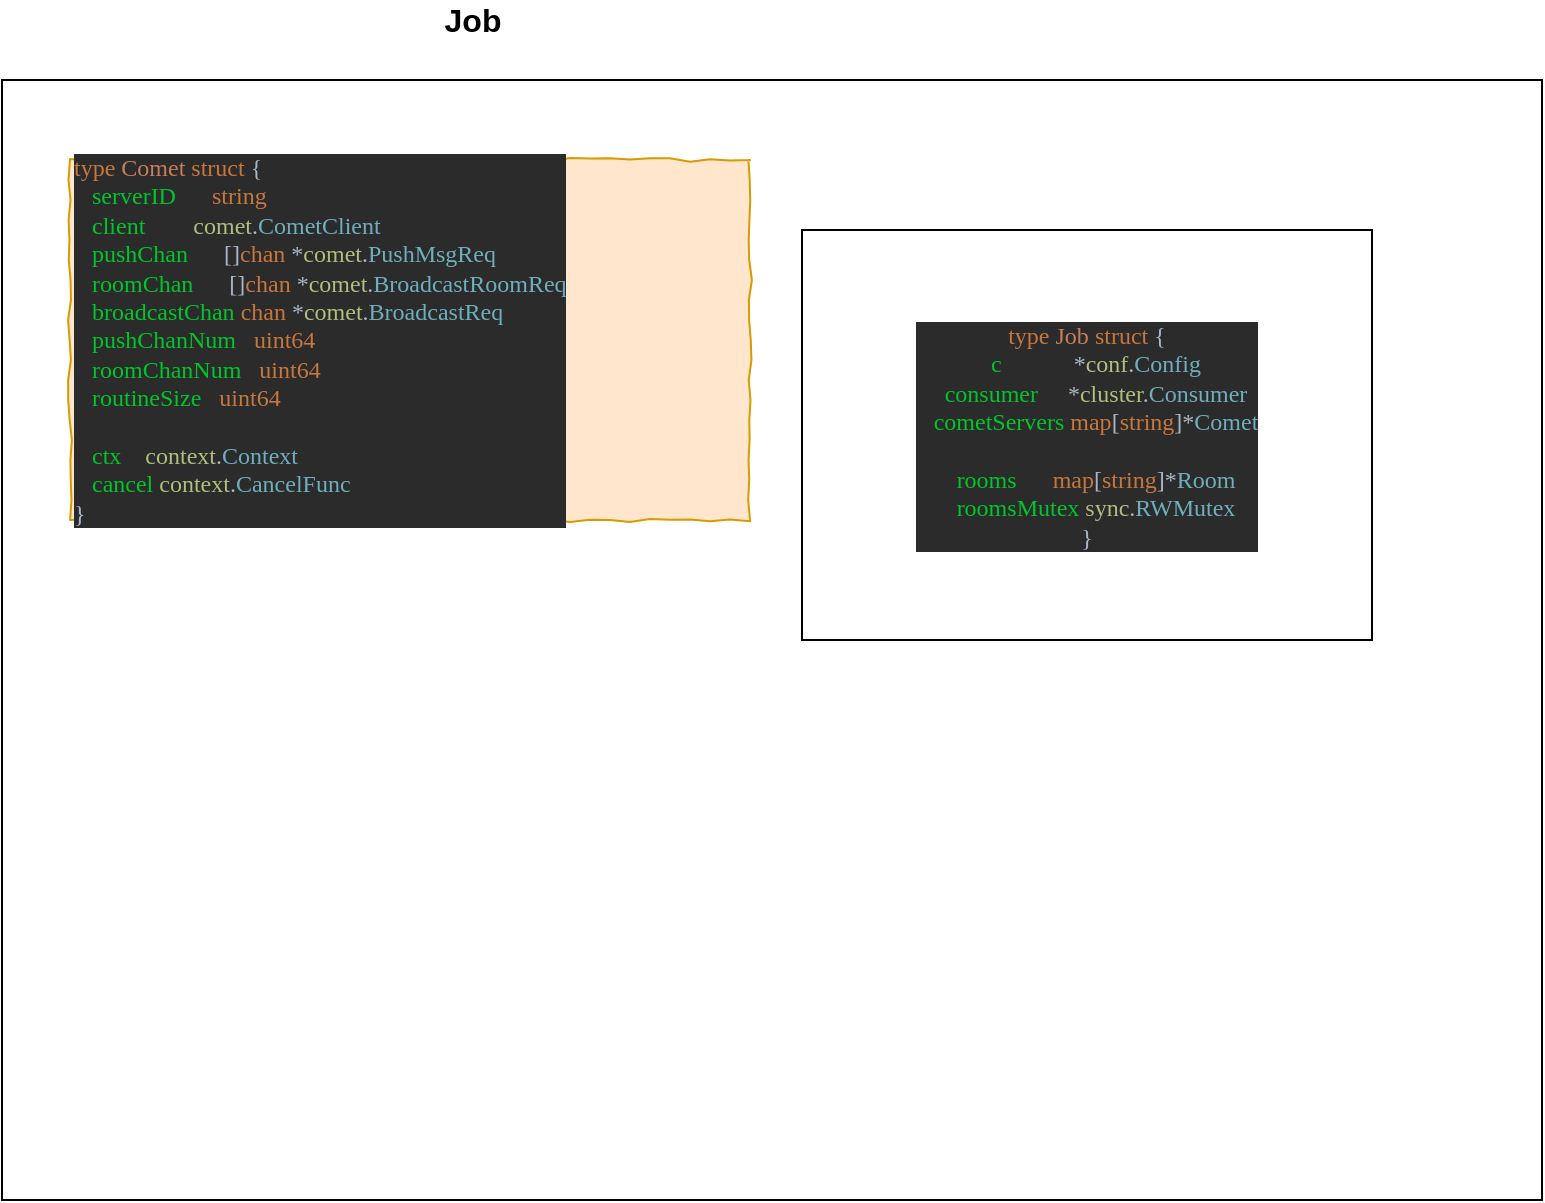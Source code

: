 <mxfile version="14.6.13" type="device"><diagram id="Z_ePUgO27e9pEl2EpHaH" name="第 1 页"><mxGraphModel dx="946" dy="623" grid="1" gridSize="10" guides="1" tooltips="1" connect="1" arrows="1" fold="1" page="1" pageScale="1" pageWidth="827" pageHeight="1169" math="0" shadow="0"><root><mxCell id="0"/><mxCell id="1" parent="0"/><mxCell id="Sy9VD3z6B-cCRpyMQ-mH-1" value="" style="rounded=0;whiteSpace=wrap;html=1;" parent="1" vertex="1"><mxGeometry x="40" y="130" width="770" height="560" as="geometry"/></mxCell><mxCell id="Sy9VD3z6B-cCRpyMQ-mH-2" value="Job" style="text;html=1;align=center;verticalAlign=middle;resizable=0;points=[];autosize=1;strokeColor=none;fontSize=16;fontStyle=1" parent="1" vertex="1"><mxGeometry x="255" y="90" width="40" height="20" as="geometry"/></mxCell><mxCell id="Sy9VD3z6B-cCRpyMQ-mH-3" value="&lt;pre style=&quot;background-color: #2b2b2b ; color: #a9b7c6 ; font-family: &amp;#34;menlo&amp;#34; ; font-size: 9.0pt&quot;&gt;&lt;span style=&quot;color: #c7773e&quot;&gt;type &lt;/span&gt;&lt;span style=&quot;color: #c67f58&quot;&gt;Comet &lt;/span&gt;&lt;span style=&quot;color: #c7773e&quot;&gt;struct &lt;/span&gt;{&lt;br&gt;   &lt;span style=&quot;color: #00c62b&quot;&gt;serverID      &lt;/span&gt;&lt;span style=&quot;color: #c7773e&quot;&gt;string&lt;br&gt;&lt;/span&gt;&lt;span style=&quot;color: #c7773e&quot;&gt;   &lt;/span&gt;&lt;span style=&quot;color: #00c62b&quot;&gt;client        &lt;/span&gt;&lt;span style=&quot;color: #afbf7e&quot;&gt;comet&lt;/span&gt;.&lt;span style=&quot;color: #6fafbd&quot;&gt;CometClient&lt;br&gt;&lt;/span&gt;&lt;span style=&quot;color: #6fafbd&quot;&gt;   &lt;/span&gt;&lt;span style=&quot;color: #00c62b&quot;&gt;pushChan      &lt;/span&gt;[]&lt;span style=&quot;color: #c7773e&quot;&gt;chan &lt;/span&gt;*&lt;span style=&quot;color: #afbf7e&quot;&gt;comet&lt;/span&gt;.&lt;span style=&quot;color: #6fafbd&quot;&gt;PushMsgReq&lt;br&gt;&lt;/span&gt;&lt;span style=&quot;color: #6fafbd&quot;&gt;   &lt;/span&gt;&lt;span style=&quot;color: #00c62b&quot;&gt;roomChan      &lt;/span&gt;[]&lt;span style=&quot;color: #c7773e&quot;&gt;chan &lt;/span&gt;*&lt;span style=&quot;color: #afbf7e&quot;&gt;comet&lt;/span&gt;.&lt;span style=&quot;color: #6fafbd&quot;&gt;BroadcastRoomReq&lt;br&gt;&lt;/span&gt;&lt;span style=&quot;color: #6fafbd&quot;&gt;   &lt;/span&gt;&lt;span style=&quot;color: #00c62b&quot;&gt;broadcastChan &lt;/span&gt;&lt;span style=&quot;color: #c7773e&quot;&gt;chan &lt;/span&gt;*&lt;span style=&quot;color: #afbf7e&quot;&gt;comet&lt;/span&gt;.&lt;span style=&quot;color: #6fafbd&quot;&gt;BroadcastReq&lt;br&gt;&lt;/span&gt;&lt;span style=&quot;color: #6fafbd&quot;&gt;   &lt;/span&gt;&lt;span style=&quot;color: #00c62b&quot;&gt;pushChanNum   &lt;/span&gt;&lt;span style=&quot;color: #c7773e&quot;&gt;uint64&lt;br&gt;&lt;/span&gt;&lt;span style=&quot;color: #c7773e&quot;&gt;   &lt;/span&gt;&lt;span style=&quot;color: #00c62b&quot;&gt;roomChanNum   &lt;/span&gt;&lt;span style=&quot;color: #c7773e&quot;&gt;uint64&lt;br&gt;&lt;/span&gt;&lt;span style=&quot;color: #c7773e&quot;&gt;   &lt;/span&gt;&lt;span style=&quot;color: #00c62b&quot;&gt;routineSize   &lt;/span&gt;&lt;span style=&quot;color: #c7773e&quot;&gt;uint64&lt;br&gt;&lt;/span&gt;&lt;span style=&quot;color: #c7773e&quot;&gt;&lt;br&gt;&lt;/span&gt;&lt;span style=&quot;color: #c7773e&quot;&gt;   &lt;/span&gt;&lt;span style=&quot;color: #00c62b&quot;&gt;ctx    &lt;/span&gt;&lt;span style=&quot;color: #afbf7e&quot;&gt;context&lt;/span&gt;.&lt;span style=&quot;color: #6fafbd&quot;&gt;Context&lt;br&gt;&lt;/span&gt;&lt;span style=&quot;color: #6fafbd&quot;&gt;   &lt;/span&gt;&lt;span style=&quot;color: #00c62b&quot;&gt;cancel &lt;/span&gt;&lt;span style=&quot;color: #afbf7e&quot;&gt;context&lt;/span&gt;.&lt;span style=&quot;color: #6fafbd&quot;&gt;CancelFunc&lt;br&gt;&lt;/span&gt;}&lt;/pre&gt;" style="rounded=0;whiteSpace=wrap;html=1;fontSize=16;comic=1;fillColor=#ffe6cc;strokeColor=#d79b00;align=left;" parent="1" vertex="1"><mxGeometry x="74" y="170" width="340" height="180" as="geometry"/></mxCell><mxCell id="whAMQ8bpx0Grj1s1N_al-1" value="&lt;pre style=&quot;background-color: #2b2b2b ; color: #a9b7c6 ; font-family: &amp;#34;menlo&amp;#34; ; font-size: 9.0pt&quot;&gt;&lt;span style=&quot;color: #c7773e&quot;&gt;type &lt;/span&gt;&lt;span style=&quot;color: #c67f58&quot;&gt;Job &lt;/span&gt;&lt;span style=&quot;color: #c7773e&quot;&gt;struct &lt;/span&gt;{&lt;br&gt;   &lt;span style=&quot;color: #00c62b&quot;&gt;c            &lt;/span&gt;*&lt;span style=&quot;color: #afbf7e&quot;&gt;conf&lt;/span&gt;.&lt;span style=&quot;color: #6fafbd&quot;&gt;Config&lt;br&gt;&lt;/span&gt;&lt;span style=&quot;color: #6fafbd&quot;&gt;   &lt;/span&gt;&lt;span style=&quot;color: #00c62b&quot;&gt;consumer     &lt;/span&gt;*&lt;span style=&quot;color: #afbf7e&quot;&gt;cluster&lt;/span&gt;.&lt;span style=&quot;color: #6fafbd&quot;&gt;Consumer&lt;br&gt;&lt;/span&gt;&lt;span style=&quot;color: #6fafbd&quot;&gt;   &lt;/span&gt;&lt;span style=&quot;color: #00c62b&quot;&gt;cometServers &lt;/span&gt;&lt;span style=&quot;color: #c7773e&quot;&gt;map&lt;/span&gt;[&lt;span style=&quot;color: #c7773e&quot;&gt;string&lt;/span&gt;]*&lt;span style=&quot;color: #6fafbd&quot;&gt;Comet&lt;br&gt;&lt;/span&gt;&lt;span style=&quot;color: #6fafbd&quot;&gt;&lt;br&gt;&lt;/span&gt;&lt;span style=&quot;color: #6fafbd&quot;&gt;   &lt;/span&gt;&lt;span style=&quot;color: #00c62b&quot;&gt;rooms      &lt;/span&gt;&lt;span style=&quot;color: #c7773e&quot;&gt;map&lt;/span&gt;[&lt;span style=&quot;color: #c7773e&quot;&gt;string&lt;/span&gt;]*&lt;span style=&quot;color: #6fafbd&quot;&gt;Room&lt;br&gt;&lt;/span&gt;&lt;span style=&quot;color: #6fafbd&quot;&gt;   &lt;/span&gt;&lt;span style=&quot;color: #00c62b&quot;&gt;roomsMutex &lt;/span&gt;&lt;span style=&quot;color: #afbf7e&quot;&gt;sync&lt;/span&gt;.&lt;span style=&quot;color: #6fafbd&quot;&gt;RWMutex&lt;br&gt;&lt;/span&gt;}&lt;/pre&gt;" style="rounded=0;whiteSpace=wrap;html=1;" vertex="1" parent="1"><mxGeometry x="440" y="205" width="285" height="205" as="geometry"/></mxCell></root></mxGraphModel></diagram></mxfile>